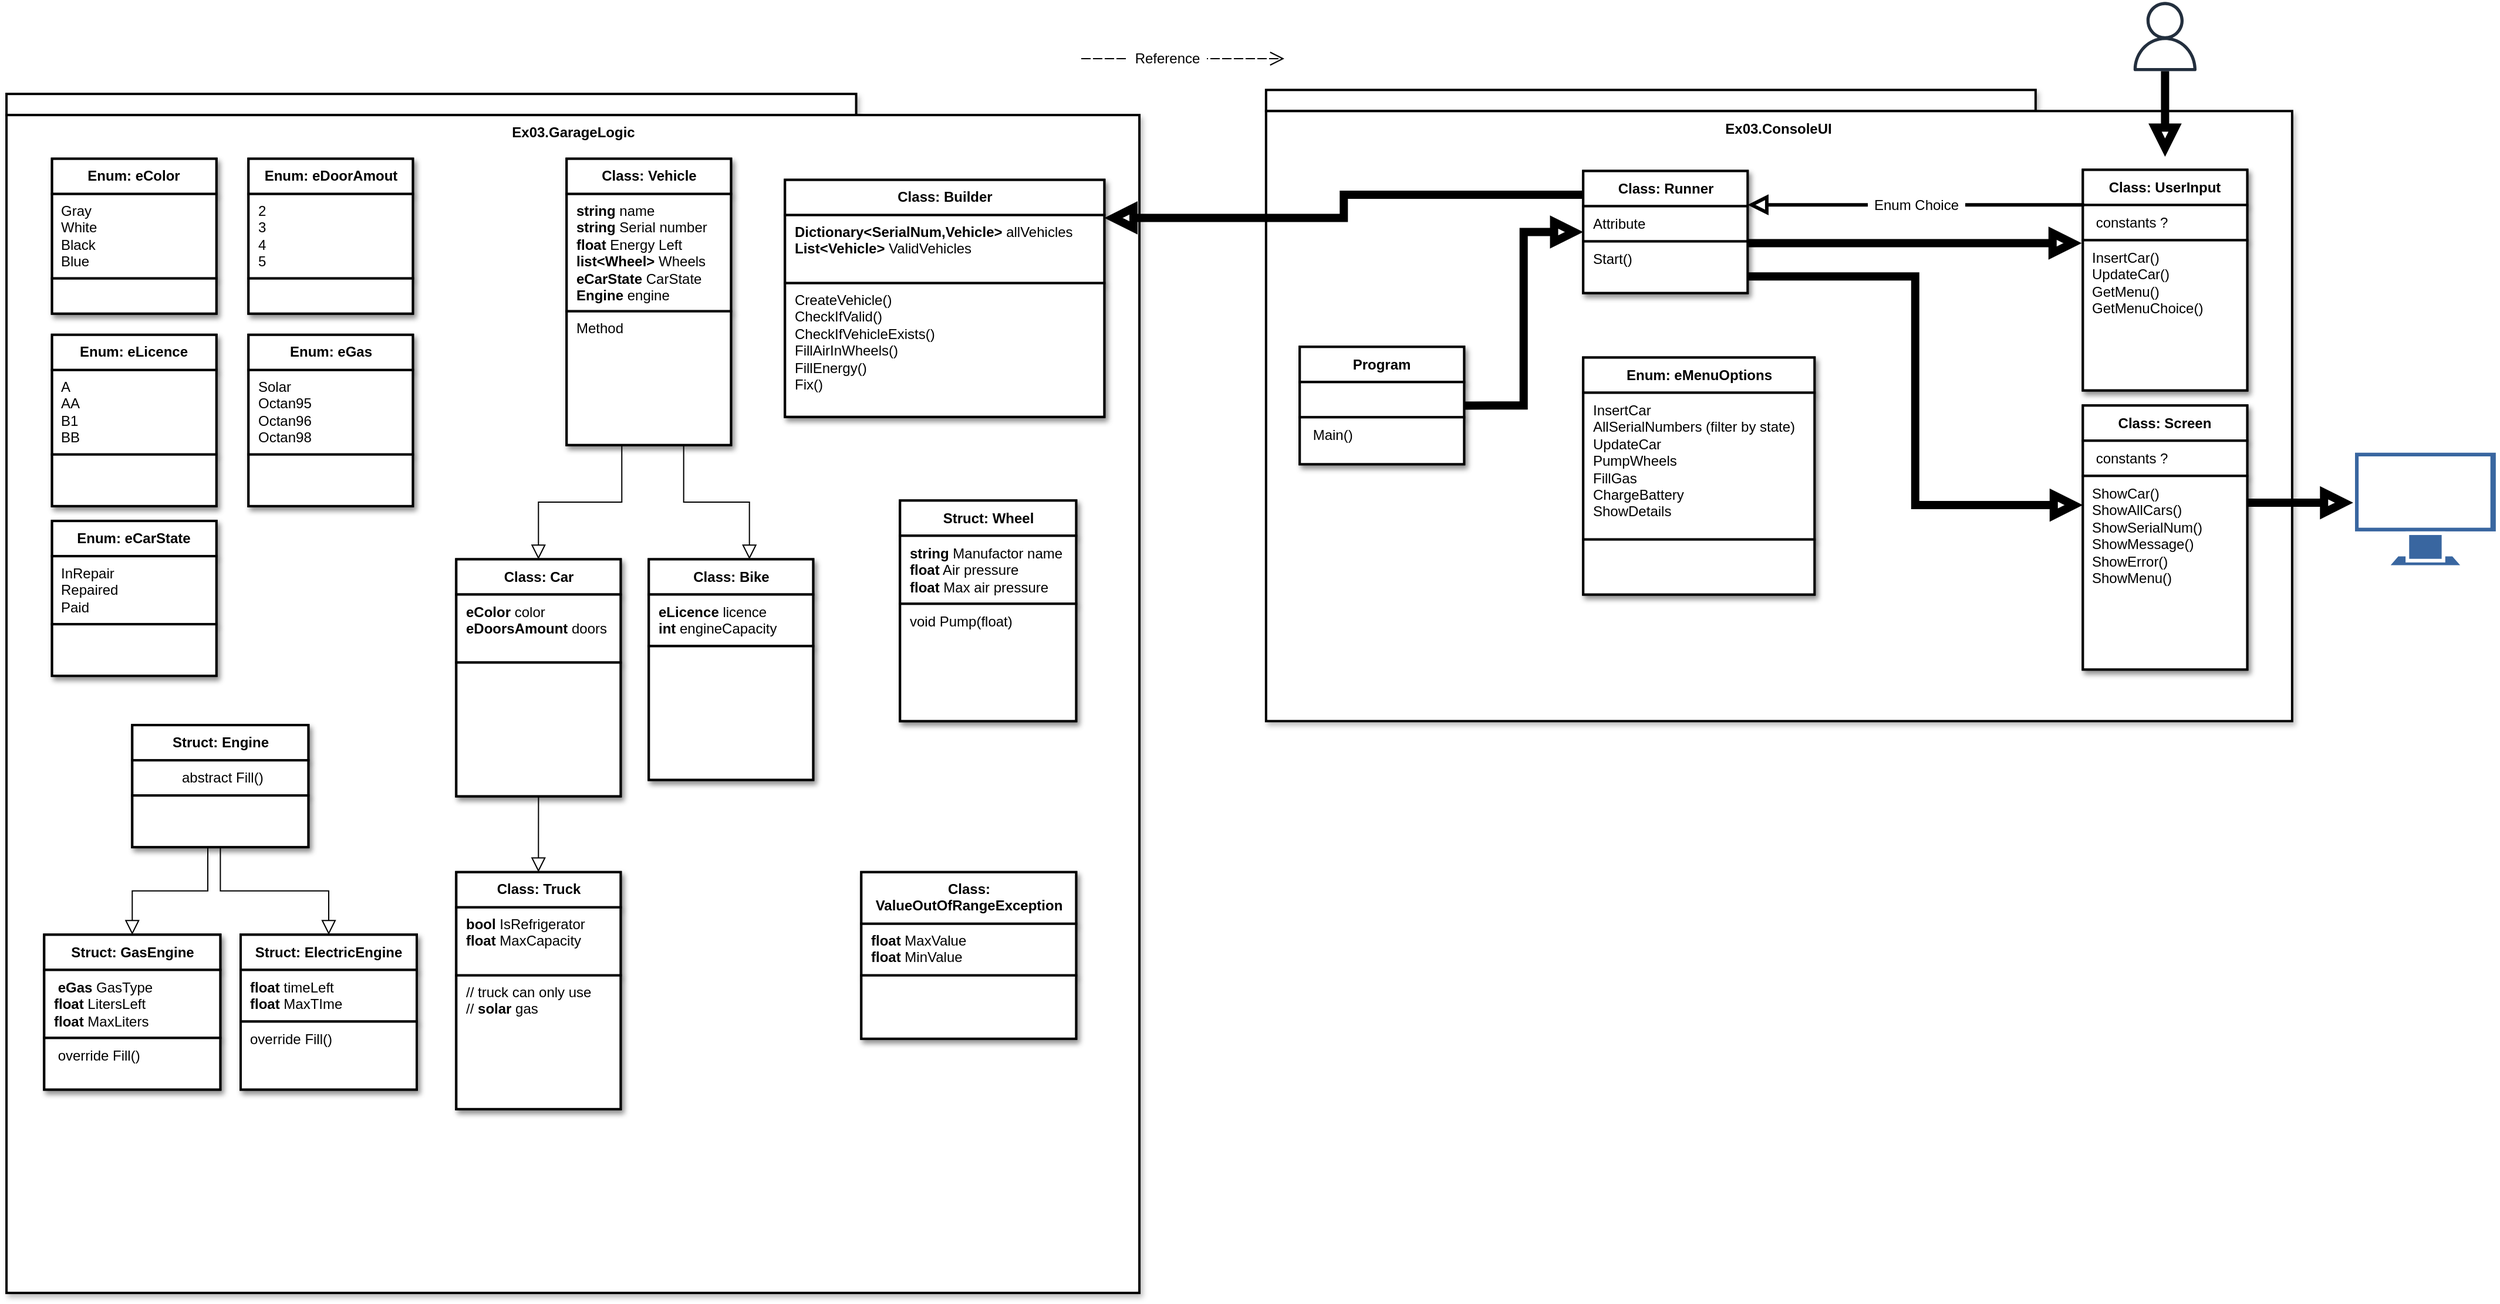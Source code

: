 <mxfile version="20.2.4" type="device"><diagram id="fxXzBv1A980ETHzFLBLQ" name="Page-1"><mxGraphModel dx="1673" dy="1075" grid="1" gridSize="10" guides="1" tooltips="1" connect="1" arrows="1" fold="1" page="1" pageScale="1" pageWidth="850" pageHeight="1100" background="#FFFFFF" math="0" shadow="0"><root><mxCell id="0"/><mxCell id="2" value="Layer 0" parent="0"/><mxCell id="3" style="shape=rect;strokeColor=none;shadow=0;fillColor=none;strokeWidth=2;opacity=100.0;gliffyId=35;" parent="2" vertex="1"><mxGeometry x="1139.438" y="154.667" width="874" height="538" as="geometry"/></mxCell><mxCell id="4" value="&lt;div style='width: 652.5px;height:auto;word-break: break-word;'&gt;&lt;div align=&quot;center&quot;&gt;&lt;span style=&quot;color:rgb(0, 0, 0);font-size:12px;text-decoration:none;font-weight:normal;font-family:Arial; line-height: normal;&quot;&gt;&amp;nbsp;&lt;/span&gt;&lt;/div&gt;&lt;/div&gt;" style="shape=rect;shadow=1;strokeWidth=2;fillColor=#FFFFFF;strokeColor=#000000;opacity=100.0;html=1;nl2Br=0;verticalAlign=top;align=center;spacingLeft=0.0;spacingRight=0;spacingTop=-5.0;spacingBottom=2;whiteSpace=wrap;gliffyId=36;" parent="3" vertex="1"><mxGeometry width="655.5" height="18" as="geometry"/></mxCell><mxCell id="5" value="&lt;div style='width: 871.0px;height:auto;word-break: break-word;'&gt;&lt;div align=&quot;center&quot;&gt;&lt;span style=&quot;font-size:12px;font-weight:bold;font-family:Arial; line-height: 0;&quot;&gt;&lt;span style=&quot; line-height: normal;&quot;&gt;Ex03.ConsoleUI&lt;/span&gt;&lt;/span&gt;&lt;/div&gt;&lt;/div&gt;" style="shape=rect;shadow=1;strokeWidth=2;fillColor=#FFFFFF;strokeColor=#000000;opacity=100.0;html=1;nl2Br=0;verticalAlign=top;align=center;spacingLeft=6.0;spacingRight=6;spacingTop=1.0;spacingBottom=8;whiteSpace=wrap;gliffyId=38;" parent="3" vertex="1"><mxGeometry y="18" width="874" height="520" as="geometry"/></mxCell><mxCell id="6" style="shape=rect;strokeColor=none;shadow=0;fillColor=none;strokeWidth=2;opacity=100.0;gliffyId=47;" parent="2" vertex="1"><mxGeometry x="66.533" y="158.067" width="965" height="1022" as="geometry"/></mxCell><mxCell id="7" value="&lt;div style='width: 720.75px;height:auto;word-break: break-word;'&gt;&lt;div align=&quot;center&quot;&gt;&lt;span style=&quot;color:rgb(0, 0, 0);font-size:12px;text-decoration:none;font-weight:normal;font-family:Arial; line-height: normal;&quot;&gt;&amp;nbsp;&lt;/span&gt;&lt;/div&gt;&lt;/div&gt;" style="shape=rect;shadow=1;strokeWidth=2;fillColor=#FFFFFF;strokeColor=#000000;opacity=100.0;html=1;nl2Br=0;verticalAlign=top;align=center;spacingLeft=0.0;spacingRight=0;spacingTop=-5.0;spacingBottom=2;whiteSpace=wrap;gliffyId=48;" parent="6" vertex="1"><mxGeometry width="723.75" height="18" as="geometry"/></mxCell><mxCell id="8" value="&lt;div style='width: 962.0px;height:auto;word-break: break-word;'&gt;&lt;div align=&quot;center&quot;&gt;&lt;span style=&quot;font-size:12px;font-family:Arial; line-height: 0;&quot;&gt;&lt;span style=&quot;font-weight:bold; line-height: normal;&quot;&gt;Ex03.GarageLogic&lt;/span&gt;&lt;span style=&quot;text-decoration:none; line-height: normal;&quot;&gt;&lt;br /&gt;&lt;/span&gt;&lt;/span&gt;&lt;/div&gt;&lt;/div&gt;" style="shape=rect;shadow=1;strokeWidth=2;fillColor=#FFFFFF;strokeColor=#000000;opacity=100.0;html=1;nl2Br=0;verticalAlign=top;align=center;spacingLeft=6.0;spacingRight=6;spacingTop=1.0;spacingBottom=8;whiteSpace=wrap;gliffyId=50;" parent="6" vertex="1"><mxGeometry y="18" width="965" height="1004" as="geometry"/></mxCell><mxCell id="9" style="shape=verticalAlign=top;fontSize=12;fontFamily=Helvetica;shadow=1;strokeWidth=2;fillColor=#FFFFFF;strokeColor=#000000;opacity=100.0;gliffyId=40;" parent="2" vertex="1"><mxGeometry x="1168.133" y="373.667" width="140" height="100" as="geometry"/></mxCell><mxCell id="10" value="&lt;div style='width: 137.0px;height:auto;word-break: break-word;'&gt;&lt;div align=&quot;center&quot;&gt;&lt;span style=&quot;font-size:12px;text-decoration:none;font-weight:bold;font-family:Arial; line-height: normal;&quot;&gt;Program&lt;/span&gt;&lt;/div&gt;&lt;/div&gt;" style="shape=rect;shadow=1;strokeWidth=2;fillColor=#FFFFFF;strokeColor=#000000;opacity=100.0;html=1;nl2Br=0;verticalAlign=top;align=center;spacingLeft=6.0;spacingRight=6;spacingTop=1.0;spacingBottom=8;whiteSpace=wrap;gliffyId=41;" parent="9" vertex="1"><mxGeometry width="140" height="30" as="geometry"/></mxCell><mxCell id="11" value="&lt;div style='width: 137.0px;height:auto;word-break: break-word;'&gt;&lt;div align=&quot;left&quot;&gt;&lt;span style=&quot;font-size:12px;text-decoration:none;font-weight:normal;font-family:Arial; line-height: normal;&quot;&gt;&amp;nbsp;&lt;/span&gt;&lt;/div&gt;&lt;/div&gt;" style="shape=rect;shadow=1;strokeWidth=2;fillColor=#FFFFFF;strokeColor=#000000;opacity=100.0;html=1;nl2Br=0;verticalAlign=top;align=left;spacingLeft=6.0;spacingRight=6;spacingTop=1.0;spacingBottom=8;whiteSpace=wrap;gliffyId=43;" parent="9" vertex="1"><mxGeometry y="30" width="140" height="30" as="geometry"/></mxCell><mxCell id="12" value="&lt;div style='width: 137.0px;height:auto;word-break: break-word;'&gt;&lt;div align=&quot;left&quot;&gt;&lt;span style=&quot;font-size:12px;text-decoration:none;font-weight:normal;font-family:Arial; line-height: normal;&quot;&gt;&amp;nbsp;Main()&lt;/span&gt;&lt;/div&gt;&lt;/div&gt;" style="shape=rect;shadow=1;strokeWidth=2;fillColor=#FFFFFF;strokeColor=#000000;opacity=100.0;html=1;nl2Br=0;verticalAlign=top;align=left;spacingLeft=6.0;spacingRight=6;spacingTop=1.0;spacingBottom=8;whiteSpace=wrap;gliffyId=45;" parent="9" vertex="1"><mxGeometry y="60" width="140" height="40" as="geometry"/></mxCell><mxCell id="13" value="&lt;div style='width: 147.0px;height:auto;word-break: break-word;'&gt;&lt;div align=&quot;center&quot;&gt;&lt;span style=&quot;font-size:12px;text-decoration:none;font-family:Arial; line-height: 0;&quot;&gt;&lt;span style=&quot;text-decoration:none; line-height: normal;&quot;&gt;&lt;br /&gt;&lt;/span&gt;&lt;/span&gt;&lt;/div&gt;&lt;/div&gt;" style="text;html=1;nl2Br=0;html=1;nl2Br=0;verticalAlign=middle;align=center;spacingLeft=0.0;spacingRight=0;whiteSpace=wrap;gliffyId=52;" parent="2" vertex="1"><mxGeometry x="837.667" y="244.167" width="150" height="14" as="geometry"/></mxCell><mxCell id="14" style="shape=verticalAlign=top;fontSize=12;fontFamily=Helvetica;shadow=1;strokeWidth=2;fillColor=#FFFFFF;strokeColor=#000000;opacity=100.0;gliffyId=53;" parent="2" vertex="1"><mxGeometry x="1835.2" y="423.667" width="140" height="225" as="geometry"/></mxCell><mxCell id="15" value="&lt;div style='width: 137.0px;height:auto;word-break: break-word;'&gt;&lt;div align=&quot;center&quot;&gt;&lt;span style=&quot;font-size:12px;text-decoration:none;font-weight:bold;font-family:Arial; line-height: normal;&quot;&gt;Class: Screen&lt;/span&gt;&lt;/div&gt;&lt;/div&gt;" style="shape=rect;shadow=1;strokeWidth=2;fillColor=#FFFFFF;strokeColor=#000000;opacity=100.0;html=1;nl2Br=0;verticalAlign=top;align=center;spacingLeft=6.0;spacingRight=6;spacingTop=1.0;spacingBottom=8;whiteSpace=wrap;gliffyId=54;" parent="14" vertex="1"><mxGeometry width="140" height="30" as="geometry"/></mxCell><mxCell id="16" value="&lt;div style='width: 137.0px;height:auto;word-break: break-word;'&gt;&lt;div align=&quot;left&quot;&gt;&lt;span style=&quot;font-size:12px;text-decoration:none;font-family:Arial; line-height: 0;&quot;&gt;&lt;span style=&quot;text-decoration:none; line-height: normal;&quot;&gt;&amp;nbsp;constants ?&lt;/span&gt;&lt;/span&gt;&lt;/div&gt;&lt;/div&gt;" style="shape=rect;shadow=1;strokeWidth=2;fillColor=#FFFFFF;strokeColor=#000000;opacity=100.0;html=1;nl2Br=0;verticalAlign=top;align=left;spacingLeft=6.0;spacingRight=6;spacingTop=1.0;spacingBottom=8;whiteSpace=wrap;gliffyId=56;" parent="14" vertex="1"><mxGeometry y="30" width="140" height="30" as="geometry"/></mxCell><mxCell id="17" value="&lt;div style='width: 137.0px;height:auto;word-break: break-word;'&gt;&lt;div align=&quot;left&quot;&gt;&lt;span style=&quot;font-size:12px;text-decoration:none;font-weight:normal;font-family:Arial; line-height: normal;&quot;&gt;ShowCar()&lt;/span&gt;&lt;/div&gt;&lt;div align=&quot;left&quot;&gt;&lt;span style=&quot;font-size:12px;text-decoration:none;font-weight:normal;font-family:Arial; line-height: normal;&quot;&gt;ShowAllCars()&lt;/span&gt;&lt;/div&gt;&lt;div align=&quot;left&quot;&gt;&lt;span style=&quot;font-size:12px;text-decoration:none;font-weight:normal;font-family:Arial; line-height: normal;&quot;&gt;ShowSerialNum()&lt;/span&gt;&lt;/div&gt;&lt;div align=&quot;left&quot;&gt;&lt;span style=&quot;font-size:12px;text-decoration:none;font-weight:normal;font-family:Arial; line-height: normal;&quot;&gt;ShowMessage()&lt;/span&gt;&lt;/div&gt;&lt;div align=&quot;left&quot;&gt;&lt;span style=&quot;font-size:12px;text-decoration:none;font-weight:normal;font-family:Arial; line-height: normal;&quot;&gt;ShowError()&lt;/span&gt;&lt;/div&gt;&lt;div align=&quot;left&quot;&gt;&lt;span style=&quot;font-size:12px;text-decoration:none;font-weight:normal;font-family:Arial; line-height: normal;&quot;&gt;ShowMenu()&lt;/span&gt;&lt;/div&gt;&lt;/div&gt;" style="shape=rect;shadow=1;strokeWidth=2;fillColor=#FFFFFF;strokeColor=#000000;opacity=100.0;html=1;nl2Br=0;verticalAlign=top;align=left;spacingLeft=6.0;spacingRight=6;spacingTop=1.0;spacingBottom=8;whiteSpace=wrap;gliffyId=58;" parent="14" vertex="1"><mxGeometry y="60" width="140" height="165" as="geometry"/></mxCell><mxCell id="18" style="shape=verticalAlign=top;fontSize=12;fontFamily=Helvetica;shadow=1;strokeWidth=2;fillColor=#FFFFFF;strokeColor=#000000;opacity=100.0;gliffyId=73;" parent="2" vertex="1"><mxGeometry x="1835.2" y="222.767" width="140" height="188" as="geometry"/></mxCell><mxCell id="19" value="&lt;div style='width: 137.0px;height:auto;word-break: break-word;'&gt;&lt;div align=&quot;center&quot;&gt;&lt;span style=&quot;font-size:12px;text-decoration:none;font-weight:bold;font-family:Arial; line-height: normal;&quot;&gt;Class: UserInput&lt;/span&gt;&lt;/div&gt;&lt;/div&gt;" style="shape=rect;shadow=1;strokeWidth=2;fillColor=#FFFFFF;strokeColor=#000000;opacity=100.0;html=1;nl2Br=0;verticalAlign=top;align=center;spacingLeft=6.0;spacingRight=6;spacingTop=1.0;spacingBottom=8;whiteSpace=wrap;gliffyId=74;" parent="18" vertex="1"><mxGeometry width="140" height="30" as="geometry"/></mxCell><mxCell id="20" value="&lt;div style='width: 137.0px;height:auto;word-break: break-word;'&gt;&lt;div align=&quot;left&quot;&gt;&lt;span style=&quot;font-size:12px;text-decoration:none;font-family:Arial; line-height: 0;&quot;&gt;&lt;span style=&quot;text-decoration:none; line-height: normal;&quot;&gt;&amp;nbsp;constants ?&lt;/span&gt;&lt;/span&gt;&lt;/div&gt;&lt;/div&gt;" style="shape=rect;shadow=1;strokeWidth=2;fillColor=#FFFFFF;strokeColor=#000000;opacity=100.0;html=1;nl2Br=0;verticalAlign=top;align=left;spacingLeft=6.0;spacingRight=6;spacingTop=1.0;spacingBottom=8;whiteSpace=wrap;gliffyId=76;" parent="18" vertex="1"><mxGeometry y="30" width="140" height="30" as="geometry"/></mxCell><mxCell id="21" value="&lt;div style='width: 137.0px;height:auto;word-break: break-word;'&gt;&lt;div align=&quot;left&quot;&gt;&lt;span style=&quot;font-size:12px;font-family:Arial; line-height: 0;&quot;&gt;&lt;span style=&quot; line-height: normal;&quot;&gt;InsertCar()&lt;/span&gt;&lt;/span&gt;&lt;/div&gt;&lt;div align=&quot;left&quot;&gt;&lt;span style=&quot;font-size:12px;font-family:Arial; line-height: 0;&quot;&gt;&lt;span style=&quot; line-height: normal;&quot;&gt;UpdateCar()&lt;/span&gt;&lt;/span&gt;&lt;/div&gt;&lt;div align=&quot;left&quot;&gt;&lt;span style=&quot;font-size:12px;font-family:Arial; line-height: 0;&quot;&gt;&lt;span style=&quot; line-height: normal;&quot;&gt;GetMenu()&lt;/span&gt;&lt;/span&gt;&lt;/div&gt;&lt;div align=&quot;left&quot;&gt;&lt;span style=&quot;font-size:12px;font-family:Arial; line-height: 0;&quot;&gt;&lt;span style=&quot; line-height: normal;&quot;&gt;GetMenuChoice()&lt;/span&gt;&lt;/span&gt;&lt;/div&gt;&lt;div align=&quot;left&quot;&gt;&lt;span style=&quot;font-size:12px;text-decoration:none;font-family:Arial; line-height: 0;&quot;&gt;&lt;span style=&quot;text-decoration:none; line-height: normal;&quot;&gt;&amp;nbsp;&lt;/span&gt;&lt;/span&gt;&lt;/div&gt;&lt;div align=&quot;left&quot;&gt;&lt;span style=&quot;font-size:12px;text-decoration:none;font-family:Arial; line-height: 0;&quot;&gt;&lt;span style=&quot;text-decoration:none; line-height: normal;&quot;&gt;&amp;nbsp;&lt;/span&gt;&lt;/span&gt;&lt;/div&gt;&lt;/div&gt;" style="shape=rect;shadow=1;strokeWidth=2;fillColor=#FFFFFF;strokeColor=#000000;opacity=100.0;html=1;nl2Br=0;verticalAlign=top;align=left;spacingLeft=6.0;spacingRight=6;spacingTop=1.0;spacingBottom=8;whiteSpace=wrap;gliffyId=78;" parent="18" vertex="1"><mxGeometry y="60" width="140" height="128" as="geometry"/></mxCell><mxCell id="22" style="shape=filledEdge;strokeWidth=7;strokeColor=#000000;fillColor=none;startArrow=none;startFill=0;startSize=6;endArrow=block;endFill=0;endSize=10;rounded=0;gliffyId=61;edgeStyle=orthogonalEdgeStyle;" parent="2" source="25" edge="1"><mxGeometry width="100" height="100" relative="1" as="geometry"><mxPoint x="1905.2" y="211.6" as="targetPoint"/><Array as="points"><mxPoint x="1905.2" y="138.667"/><mxPoint x="1905.2" y="175.133"/></Array></mxGeometry></mxCell><mxCell id="23" style="shape=mxgraph.networks.monitor;strokeColor=#ffffff;shadow=0;strokeWidth=1;fillColor=#3966A0;opacity=100.0;gliffyId=67;" parent="2" vertex="1"><mxGeometry x="2065.467" y="462.333" width="123" height="99" as="geometry"/></mxCell><mxCell id="24" style="shape=filledEdge;strokeWidth=7;strokeColor=#000000;fillColor=none;startArrow=none;startFill=0;startSize=6;endArrow=block;endFill=0;endSize=10;rounded=0;gliffyId=68;edgeStyle=orthogonalEdgeStyle;" parent="2" source="14" target="23" edge="1"><mxGeometry width="100" height="100" relative="1" as="geometry"><Array as="points"><mxPoint x="1975.2" y="506.542"/><mxPoint x="2005.34" y="506.542"/><mxPoint x="2035.481" y="506.542"/><mxPoint x="2065.622" y="506.542"/></Array></mxGeometry></mxCell><mxCell id="25" style="shape=mxgraph.aws4.user;fillColor=#232F3E;;shadow=0;strokeWidth=2;strokeColor=#333333;opacity=100.0;gliffyId=69;" parent="2" vertex="1"><mxGeometry x="1875.7" y="79.667" width="59" height="59" as="geometry"/></mxCell><mxCell id="26" style="shape=rect;verticalAlign=top;align=left;fontSize=12;fontFamily=Helvetica;shadow=1;strokeWidth=2;fillColor=#FFFFFF;strokeColor=#000000;opacity=100.0;gliffyId=103;" parent="2" vertex="1"><mxGeometry x="1409.6" y="382.767" width="197" height="202" as="geometry"/></mxCell><mxCell id="27" value="&lt;div style='width: 194.0px;height:auto;word-break: break-word;'&gt;&lt;div align=&quot;center&quot;&gt;&lt;span style=&quot;font-size:12px;font-weight:bold;font-family:Arial; line-height: normal;&quot;&gt;Enum: eMenuOptions&lt;span style=&quot;text-decoration:none; line-height: normal;&quot;&gt;&lt;br /&gt;&lt;/span&gt;&lt;/span&gt;&lt;/div&gt;&lt;/div&gt;" style="shape=rect;shadow=1;strokeWidth=2;fillColor=#FFFFFF;strokeColor=#000000;opacity=100.0;html=1;nl2Br=0;verticalAlign=top;align=center;spacingLeft=6.0;spacingRight=6;spacingTop=1.0;spacingBottom=8;whiteSpace=wrap;gliffyId=104;" parent="26" vertex="1"><mxGeometry width="197" height="29.992" as="geometry"/></mxCell><mxCell id="28" value="&lt;div style='width: 194.0px;height:auto;word-break: break-word;'&gt;&lt;div align=&quot;left&quot;&gt;&lt;span style=&quot; line-height: normal;&quot;&gt;InsertCar&lt;/span&gt;&lt;/div&gt;&lt;div align=&quot;left&quot;&gt;&lt;/div&gt;&lt;div align=&quot;left&quot;&gt;&lt;span style=&quot; line-height: normal;&quot;&gt;AllSerialNumbers (filter by state)&lt;/span&gt;&lt;/div&gt;&lt;div align=&quot;left&quot;&gt;&lt;span style=&quot; line-height: normal;&quot;&gt;UpdateCar&lt;/span&gt;&lt;/div&gt;&lt;div align=&quot;left&quot;&gt;&lt;span style=&quot; line-height: normal;&quot;&gt;PumpWheels&lt;/span&gt;&lt;/div&gt;&lt;div align=&quot;left&quot;&gt;&lt;span style=&quot; line-height: normal;&quot;&gt;FillGas&lt;/span&gt;&lt;/div&gt;&lt;div align=&quot;left&quot;&gt;&lt;span style=&quot; line-height: normal;&quot;&gt;ChargeBattery&lt;/span&gt;&lt;/div&gt;&lt;div align=&quot;left&quot;&gt;&lt;span style=&quot; line-height: normal;&quot;&gt;ShowDetails&lt;/span&gt;&lt;/div&gt;&lt;div align=&quot;left&quot;&gt;&lt;span style=&quot;text-decoration:none; line-height: normal;&quot;&gt;&amp;nbsp;&lt;/span&gt;&lt;/div&gt;&lt;/div&gt;" style="shape=rect;shadow=1;strokeWidth=2;fillColor=#FFFFFF;strokeColor=#000000;opacity=100.0;html=1;nl2Br=0;verticalAlign=top;align=left;spacingLeft=6.0;spacingRight=6;spacingTop=1.0;spacingBottom=8;whiteSpace=wrap;gliffyId=106;" parent="26" vertex="1"><mxGeometry y="29.992" width="197" height="125.091" as="geometry"/></mxCell><mxCell id="29" value="&lt;div style='width: 194.0px;height:auto;word-break: break-word;'&gt;&lt;div align=&quot;center&quot;&gt;&lt;span style=&quot;font-size:12px;text-decoration:none;font-family:Arial; line-height: 0;&quot;&gt;&lt;span style=&quot;text-decoration:none; line-height: normal;&quot;&gt;&amp;nbsp;&lt;/span&gt;&lt;/span&gt;&lt;/div&gt;&lt;/div&gt;" style="shape=rect;shadow=1;strokeWidth=2;fillColor=#FFFFFF;strokeColor=#000000;opacity=100.0;html=1;nl2Br=0;verticalAlign=top;align=center;spacingLeft=6.0;spacingRight=6;spacingTop=1.0;spacingBottom=8;whiteSpace=wrap;gliffyId=108;" parent="26" vertex="1"><mxGeometry y="155.083" width="197" height="46.917" as="geometry"/></mxCell><mxCell id="30" style="shape=verticalAlign=top;fontSize=12;fontFamily=Helvetica;shadow=1;strokeWidth=2;fillColor=#FFFFFF;strokeColor=#000000;opacity=100.0;gliffyId=110;" parent="2" vertex="1"><mxGeometry x="1409.6" y="223.767" width="140" height="104" as="geometry"/></mxCell><mxCell id="31" value="&lt;div style='width: 137.0px;height:auto;word-break: break-word;'&gt;&lt;div align=&quot;center&quot;&gt;&lt;span style=&quot;font-size:12px;text-decoration:none;font-weight:bold;font-family:Arial; line-height: normal;&quot;&gt;Class: Runner&lt;/span&gt;&lt;/div&gt;&lt;/div&gt;" style="shape=rect;shadow=1;strokeWidth=2;fillColor=#FFFFFF;strokeColor=#000000;opacity=100.0;html=1;nl2Br=0;verticalAlign=top;align=center;spacingLeft=6.0;spacingRight=6;spacingTop=1.0;spacingBottom=8;whiteSpace=wrap;gliffyId=111;" parent="30" vertex="1"><mxGeometry width="140" height="30" as="geometry"/></mxCell><mxCell id="32" value="&lt;div style='width: 137.0px;height:auto;word-break: break-word;'&gt;&lt;div align=&quot;left&quot;&gt;&lt;span style=&quot;font-size:12px;text-decoration:none;font-weight:normal;font-family:Arial; line-height: normal;&quot;&gt;Attribute&lt;/span&gt;&lt;/div&gt;&lt;/div&gt;" style="shape=rect;shadow=1;strokeWidth=2;fillColor=#FFFFFF;strokeColor=#000000;opacity=100.0;html=1;nl2Br=0;verticalAlign=top;align=left;spacingLeft=6.0;spacingRight=6;spacingTop=1.0;spacingBottom=8;whiteSpace=wrap;gliffyId=113;" parent="30" vertex="1"><mxGeometry y="30" width="140" height="30" as="geometry"/></mxCell><mxCell id="33" value="&lt;div style='width: 137.0px;height:auto;word-break: break-word;'&gt;&lt;div align=&quot;left&quot;&gt;&lt;span style=&quot;font-size:12px;text-decoration:none;font-weight:normal;font-family:Arial; line-height: normal;&quot;&gt;Start()&lt;/span&gt;&lt;/div&gt;&lt;/div&gt;" style="shape=rect;shadow=1;strokeWidth=2;fillColor=#FFFFFF;strokeColor=#000000;opacity=100.0;html=1;nl2Br=0;verticalAlign=top;align=left;spacingLeft=6.0;spacingRight=6;spacingTop=1.0;spacingBottom=8;whiteSpace=wrap;gliffyId=115;" parent="30" vertex="1"><mxGeometry y="60" width="140" height="44" as="geometry"/></mxCell><mxCell id="34" style="shape=filledEdge;strokeWidth=7;strokeColor=#000000;fillColor=none;startArrow=none;startFill=0;startSize=6;endArrow=block;endFill=0;endSize=10;rounded=0;gliffyId=117;edgeStyle=orthogonalEdgeStyle;" parent="2" source="9" target="30" edge="1"><mxGeometry width="100" height="100" relative="1" as="geometry"><Array as="points"><mxPoint x="1308.133" y="423.667"/><mxPoint x="1358.867" y="423.667"/><mxPoint x="1358.867" y="275.767"/><mxPoint x="1409.6" y="275.767"/></Array></mxGeometry></mxCell><mxCell id="35" style="shape=filledEdge;strokeWidth=7;strokeColor=#000000;fillColor=none;startArrow=none;startFill=0;startSize=6;endArrow=block;endFill=0;endSize=10;rounded=0;gliffyId=118;edgeStyle=orthogonalEdgeStyle;" parent="2" source="30" target="14" edge="1"><mxGeometry width="100" height="100" relative="1" as="geometry"><Array as="points"><mxPoint x="1549.6" y="313.6"/><mxPoint x="1692.4" y="313.6"/><mxPoint x="1692.4" y="508.551"/><mxPoint x="1835.2" y="508.551"/></Array></mxGeometry></mxCell><mxCell id="36" style="shape=filledEdge;strokeWidth=7;strokeColor=#000000;fillColor=none;startArrow=none;startFill=0;startSize=6;endArrow=block;endFill=0;endSize=10;rounded=0;gliffyId=120;edgeStyle=orthogonalEdgeStyle;" parent="2" source="30" edge="1"><mxGeometry width="100" height="100" relative="1" as="geometry"><mxPoint x="1834.2" y="285.267" as="targetPoint"/><Array as="points"><mxPoint x="1549.599" y="285.267"/><mxPoint x="1644.466" y="285.267"/><mxPoint x="1739.333" y="285.267"/></Array></mxGeometry></mxCell><mxCell id="37" style="shape=filledEdge;strokeWidth=3;strokeColor=#000000;fillColor=none;startArrow=none;startFill=0;startSize=6;endArrow=block;endFill=0;endSize=10;rounded=0;html=1;nl2Br=0;gliffyId=124;edgeStyle=orthogonalEdgeStyle;" parent="2" target="30" edge="1"><mxGeometry width="100" height="100" relative="1" as="geometry"><mxPoint x="1836.2" y="252.6" as="sourcePoint"/><Array as="points"><mxPoint x="1740.646" y="252.6"/><mxPoint x="1645.091" y="252.6"/><mxPoint x="1549.537" y="252.6"/></Array></mxGeometry></mxCell><mxCell id="38" value="&lt;div style='width: 83.047px;height:auto;word-break: break-word;'&gt;&lt;div align=&quot;center&quot;&gt;&lt;span style=&quot;font-size:12px;text-decoration:none;font-family:Arial; line-height: normal;&quot;&gt;Enum Choice&lt;/span&gt;&lt;/div&gt;&lt;/div&gt;" style="text;html=1;nl2Br=0;labelBackgroundColor=#FFFFFF;html=1;nl2Br=0;verticalAlign=middle;align=center;spacingLeft=0.0;spacingRight=0;gliffyId=125;" parent="37" vertex="1"><mxGeometry relative="1" as="geometry"><mxPoint as="offset"/></mxGeometry></mxCell><mxCell id="39" style="shape=filledEdge;strokeWidth=1;strokeColor=#000000;fillColor=none;startArrow=none;startFill=0;startSize=6;endArrow=open;endFill=0;endSize=10;rounded=0;dashed=1;fixDash=1;dashPattern=8.0 2.0;html=1;nl2Br=0;gliffyId=130;edgeStyle=orthogonalEdgeStyle;" parent="2" edge="1"><mxGeometry width="100" height="100" relative="1" as="geometry"><mxPoint x="982" y="128" as="sourcePoint"/><mxPoint x="1155" y="128" as="targetPoint"/><Array as="points"><mxPoint x="1068.5" y="128"/></Array></mxGeometry></mxCell><mxCell id="40" value="&lt;div style='width: 66.375px;height:auto;word-break: break-word;'&gt;&lt;div align=&quot;center&quot;&gt;&lt;span style=&quot;font-size:12px;text-decoration:none;font-family:Arial; line-height: normal;&quot;&gt;Reference&lt;/span&gt;&lt;/div&gt;&lt;/div&gt;" style="text;html=1;nl2Br=0;labelBackgroundColor=#FFFFFF;html=1;nl2Br=0;verticalAlign=middle;align=center;spacingLeft=0.0;spacingRight=0;gliffyId=131;" parent="39" vertex="1"><mxGeometry x="-0.16" relative="1" as="geometry"><mxPoint as="offset"/></mxGeometry></mxCell><mxCell id="41" style="shape=rect;verticalAlign=top;align=left;fontSize=12;fontFamily=Helvetica;shadow=1;strokeWidth=2;fillColor=#FFFFFF;strokeColor=#000000;opacity=100.0;gliffyId=146;" parent="2" vertex="1"><mxGeometry x="105.333" y="213.333" width="140" height="132" as="geometry"/></mxCell><mxCell id="42" value="&lt;div style='width: 137.0px;height:auto;word-break: break-word;'&gt;&lt;div align=&quot;center&quot;&gt;&lt;span style=&quot;font-size:12px;font-family:Arial; line-height: 0;&quot;&gt;&lt;span style=&quot;font-weight:bold; line-height: normal;&quot;&gt;Enum: eColor&lt;/span&gt;&lt;span style=&quot;text-decoration:none; line-height: normal;&quot;&gt;&lt;br /&gt;&lt;/span&gt;&lt;/span&gt;&lt;/div&gt;&lt;/div&gt;" style="shape=rect;shadow=1;strokeWidth=2;fillColor=#FFFFFF;strokeColor=#000000;opacity=100.0;html=1;nl2Br=0;verticalAlign=top;align=center;spacingLeft=6.0;spacingRight=6;spacingTop=1.0;spacingBottom=8;whiteSpace=wrap;gliffyId=147;" parent="41" vertex="1"><mxGeometry width="140" height="30" as="geometry"/></mxCell><mxCell id="43" value="&lt;div style='width: 137.0px;height:auto;word-break: break-word;'&gt;&lt;div align=&quot;left&quot;&gt;&lt;span style=&quot;font-size:12px;font-family:Arial; line-height: normal;&quot;&gt;Gray&lt;span style=&quot;text-decoration:none; line-height: normal;&quot;&gt;&lt;br /&gt;&lt;/span&gt;&lt;/span&gt;&lt;/div&gt;&lt;div align=&quot;left&quot;&gt;&lt;span style=&quot;font-size:12px;font-family:Arial; line-height: normal;&quot;&gt;White&lt;/span&gt;&lt;/div&gt;&lt;div align=&quot;left&quot;&gt;&lt;span style=&quot;font-size:12px;font-family:Arial; line-height: normal;&quot;&gt;Black&lt;/span&gt;&lt;/div&gt;&lt;div align=&quot;left&quot;&gt;&lt;span style=&quot;font-size:12px;font-family:Arial; line-height: normal;&quot;&gt;Blue&lt;/span&gt;&lt;/div&gt;&lt;/div&gt;" style="shape=rect;shadow=1;strokeWidth=2;fillColor=#FFFFFF;strokeColor=#000000;opacity=100.0;html=1;nl2Br=0;verticalAlign=top;align=left;spacingLeft=6.0;spacingRight=6;spacingTop=1.0;spacingBottom=8;whiteSpace=wrap;gliffyId=149;" parent="41" vertex="1"><mxGeometry y="30" width="140" height="72" as="geometry"/></mxCell><mxCell id="44" value="&lt;div style='width: 137.0px;height:auto;word-break: break-word;'&gt;&lt;div align=&quot;left&quot;&gt;&lt;span style=&quot;font-size:12px;text-decoration:none;font-weight:normal;font-family:Arial; line-height: normal;&quot;&gt;&amp;nbsp;&lt;/span&gt;&lt;/div&gt;&lt;/div&gt;" style="shape=rect;shadow=1;strokeWidth=2;fillColor=#FFFFFF;strokeColor=#000000;opacity=100.0;html=1;nl2Br=0;verticalAlign=top;align=left;spacingLeft=6.0;spacingRight=6;spacingTop=1.0;spacingBottom=8;whiteSpace=wrap;gliffyId=151;" parent="41" vertex="1"><mxGeometry y="102" width="140" height="30" as="geometry"/></mxCell><mxCell id="45" style="shape=rect;verticalAlign=top;align=left;fontSize=12;fontFamily=Helvetica;shadow=1;strokeWidth=2;fillColor=#FFFFFF;strokeColor=#000000;opacity=100.0;gliffyId=153;" parent="2" vertex="1"><mxGeometry x="272.667" y="213.333" width="140" height="132" as="geometry"/></mxCell><mxCell id="46" value="&lt;div style='width: 137.0px;height:auto;word-break: break-word;'&gt;&lt;div align=&quot;center&quot;&gt;&lt;span style=&quot;font-size:12px;font-family:Arial; line-height: 0;&quot;&gt;&lt;span style=&quot;font-weight:bold; line-height: normal;&quot;&gt;Enum: eDoorAmout&lt;/span&gt;&lt;span style=&quot;text-decoration:none; line-height: normal;&quot;&gt;&lt;br /&gt;&lt;/span&gt;&lt;/span&gt;&lt;/div&gt;&lt;/div&gt;" style="shape=rect;shadow=1;strokeWidth=2;fillColor=#FFFFFF;strokeColor=#000000;opacity=100.0;html=1;nl2Br=0;verticalAlign=top;align=center;spacingLeft=6.0;spacingRight=6;spacingTop=1.0;spacingBottom=8;whiteSpace=wrap;gliffyId=154;" parent="45" vertex="1"><mxGeometry width="140" height="30" as="geometry"/></mxCell><mxCell id="47" value="&lt;div style='width: 137.0px;height:auto;word-break: break-word;'&gt;&lt;div align=&quot;left&quot;&gt;&lt;span style=&quot;font-size:12px;font-family:Arial; line-height: normal;&quot;&gt;2&lt;span style=&quot;text-decoration:none; line-height: normal;&quot;&gt;&lt;br /&gt;&lt;/span&gt;&lt;/span&gt;&lt;/div&gt;&lt;div align=&quot;left&quot;&gt;&lt;span style=&quot;font-size:12px;font-family:Arial; line-height: 0;&quot;&gt;&lt;span style=&quot; line-height: normal;&quot;&gt;3&lt;/span&gt;&lt;/span&gt;&lt;/div&gt;&lt;div align=&quot;left&quot;&gt;&lt;span style=&quot;font-size:12px;font-family:Arial; line-height: 0;&quot;&gt;&lt;span style=&quot; line-height: normal;&quot;&gt;4&lt;/span&gt;&lt;/span&gt;&lt;/div&gt;&lt;div align=&quot;left&quot;&gt;&lt;span style=&quot;font-size:12px;font-family:Arial; line-height: 0;&quot;&gt;&lt;span style=&quot; line-height: normal;&quot;&gt;5&lt;/span&gt;&lt;/span&gt;&lt;/div&gt;&lt;/div&gt;" style="shape=rect;shadow=1;strokeWidth=2;fillColor=#FFFFFF;strokeColor=#000000;opacity=100.0;html=1;nl2Br=0;verticalAlign=top;align=left;spacingLeft=6.0;spacingRight=6;spacingTop=1.0;spacingBottom=8;whiteSpace=wrap;gliffyId=156;" parent="45" vertex="1"><mxGeometry y="30" width="140" height="72" as="geometry"/></mxCell><mxCell id="48" value="&lt;div style='width: 137.0px;height:auto;word-break: break-word;'&gt;&lt;div align=&quot;left&quot;&gt;&lt;span style=&quot;font-size:12px;text-decoration:none;font-weight:normal;font-family:Arial; line-height: normal;&quot;&gt;&amp;nbsp;&lt;/span&gt;&lt;/div&gt;&lt;/div&gt;" style="shape=rect;shadow=1;strokeWidth=2;fillColor=#FFFFFF;strokeColor=#000000;opacity=100.0;html=1;nl2Br=0;verticalAlign=top;align=left;spacingLeft=6.0;spacingRight=6;spacingTop=1.0;spacingBottom=8;whiteSpace=wrap;gliffyId=158;" parent="45" vertex="1"><mxGeometry y="102" width="140" height="30" as="geometry"/></mxCell><mxCell id="49" style="shape=rect;verticalAlign=top;align=left;fontSize=12;fontFamily=Helvetica;shadow=1;strokeWidth=2;fillColor=#FFFFFF;strokeColor=#000000;opacity=100.0;gliffyId=139;" parent="2" vertex="1"><mxGeometry x="105.333" y="363.4" width="140" height="146" as="geometry"/></mxCell><mxCell id="50" value="&lt;div style='width: 137.0px;height:auto;word-break: break-word;'&gt;&lt;div align=&quot;center&quot;&gt;&lt;span style=&quot;font-size:12px;font-family:Arial; line-height: 0;&quot;&gt;&lt;span style=&quot;font-weight:bold; line-height: normal;&quot;&gt;Enum: eLicence&lt;/span&gt;&lt;span style=&quot;text-decoration:none; line-height: normal;&quot;&gt;&lt;br /&gt;&lt;/span&gt;&lt;/span&gt;&lt;/div&gt;&lt;/div&gt;" style="shape=rect;shadow=1;strokeWidth=2;fillColor=#FFFFFF;strokeColor=#000000;opacity=100.0;html=1;nl2Br=0;verticalAlign=top;align=center;spacingLeft=6.0;spacingRight=6;spacingTop=1.0;spacingBottom=8;whiteSpace=wrap;gliffyId=140;" parent="49" vertex="1"><mxGeometry width="140" height="30" as="geometry"/></mxCell><mxCell id="51" value="&lt;div style='width: 137.0px;height:auto;word-break: break-word;'&gt;&lt;div align=&quot;left&quot;&gt;&lt;span style=&quot;font-size:12px;font-family:Arial; line-height: normal;&quot;&gt;A&lt;/span&gt;&lt;/div&gt;&lt;div align=&quot;left&quot;&gt;&lt;span style=&quot;font-size:12px;font-family:Arial; line-height: normal;&quot;&gt;AA&lt;/span&gt;&lt;/div&gt;&lt;div align=&quot;left&quot;&gt;&lt;span style=&quot;font-size:12px;font-family:Arial; line-height: normal;&quot;&gt;B1&lt;/span&gt;&lt;/div&gt;&lt;div align=&quot;left&quot;&gt;&lt;span style=&quot;font-size:12px;font-family:Arial; line-height: normal;&quot;&gt;BB&lt;/span&gt;&lt;/div&gt;&lt;/div&gt;" style="shape=rect;shadow=1;strokeWidth=2;fillColor=#FFFFFF;strokeColor=#000000;opacity=100.0;html=1;nl2Br=0;verticalAlign=top;align=left;spacingLeft=6.0;spacingRight=6;spacingTop=1.0;spacingBottom=8;whiteSpace=wrap;gliffyId=142;" parent="49" vertex="1"><mxGeometry y="30" width="140" height="72" as="geometry"/></mxCell><mxCell id="52" value="&lt;div style='width: 137.0px;height:auto;word-break: break-word;'&gt;&lt;div align=&quot;left&quot;&gt;&lt;span style=&quot;font-size:12px;text-decoration:none;font-weight:normal;font-family:Arial; line-height: normal;&quot;&gt;&amp;nbsp;&lt;/span&gt;&lt;/div&gt;&lt;/div&gt;" style="shape=rect;shadow=1;strokeWidth=2;fillColor=#FFFFFF;strokeColor=#000000;opacity=100.0;html=1;nl2Br=0;verticalAlign=top;align=left;spacingLeft=6.0;spacingRight=6;spacingTop=1.0;spacingBottom=8;whiteSpace=wrap;gliffyId=144;" parent="49" vertex="1"><mxGeometry y="102" width="140" height="44" as="geometry"/></mxCell><mxCell id="53" style="shape=rect;verticalAlign=top;align=left;fontSize=12;fontFamily=Helvetica;shadow=1;strokeWidth=2;fillColor=#FFFFFF;strokeColor=#000000;opacity=100.0;gliffyId=132;" parent="2" vertex="1"><mxGeometry x="272.667" y="363.4" width="140" height="146" as="geometry"/></mxCell><mxCell id="54" value="&lt;div style='width: 137.0px;height:auto;word-break: break-word;'&gt;&lt;div align=&quot;center&quot;&gt;&lt;span style=&quot;font-size:12px;font-family:Arial; line-height: 0;&quot;&gt;&lt;span style=&quot;font-weight:bold; line-height: normal;&quot;&gt;Enum: eGas&lt;/span&gt;&lt;span style=&quot;text-decoration:none; line-height: normal;&quot;&gt;&lt;br /&gt;&lt;/span&gt;&lt;/span&gt;&lt;/div&gt;&lt;/div&gt;" style="shape=rect;shadow=1;strokeWidth=2;fillColor=#FFFFFF;strokeColor=#000000;opacity=100.0;html=1;nl2Br=0;verticalAlign=top;align=center;spacingLeft=6.0;spacingRight=6;spacingTop=1.0;spacingBottom=8;whiteSpace=wrap;gliffyId=133;" parent="53" vertex="1"><mxGeometry width="140" height="30" as="geometry"/></mxCell><mxCell id="55" value="&lt;div style='width: 137.0px;height:auto;word-break: break-word;'&gt;&lt;div align=&quot;left&quot;&gt;&lt;span style=&quot;font-size:12px;text-decoration:none;font-weight:normal;font-family:Arial; line-height: normal;&quot;&gt;Solar&lt;/span&gt;&lt;/div&gt;&lt;div align=&quot;left&quot;&gt;&lt;span style=&quot;font-size:12px;text-decoration:none;font-weight:normal;font-family:Arial; line-height: normal;&quot;&gt;Octan95&lt;/span&gt;&lt;/div&gt;&lt;div align=&quot;left&quot;&gt;&lt;span style=&quot;font-size:12px;text-decoration:none;font-weight:normal;font-family:Arial; line-height: normal;&quot;&gt;Octan96&lt;/span&gt;&lt;/div&gt;&lt;div align=&quot;left&quot;&gt;&lt;span style=&quot;font-size:12px;text-decoration:none;font-weight:normal;font-family:Arial; line-height: normal;&quot;&gt;Octan98&lt;/span&gt;&lt;/div&gt;&lt;/div&gt;" style="shape=rect;shadow=1;strokeWidth=2;fillColor=#FFFFFF;strokeColor=#000000;opacity=100.0;html=1;nl2Br=0;verticalAlign=top;align=left;spacingLeft=6.0;spacingRight=6;spacingTop=1.0;spacingBottom=8;whiteSpace=wrap;gliffyId=135;" parent="53" vertex="1"><mxGeometry y="30" width="140" height="72" as="geometry"/></mxCell><mxCell id="56" value="&lt;div style='width: 137.0px;height:auto;word-break: break-word;'&gt;&lt;div align=&quot;left&quot;&gt;&lt;span style=&quot;font-size:12px;text-decoration:none;font-weight:normal;font-family:Arial; line-height: normal;&quot;&gt;&amp;nbsp;&lt;/span&gt;&lt;/div&gt;&lt;/div&gt;" style="shape=rect;shadow=1;strokeWidth=2;fillColor=#FFFFFF;strokeColor=#000000;opacity=100.0;html=1;nl2Br=0;verticalAlign=top;align=left;spacingLeft=6.0;spacingRight=6;spacingTop=1.0;spacingBottom=8;whiteSpace=wrap;gliffyId=137;" parent="53" vertex="1"><mxGeometry y="102" width="140" height="44" as="geometry"/></mxCell><mxCell id="57" style="shape=rect;verticalAlign=top;align=left;fontSize=12;fontFamily=Helvetica;shadow=1;strokeWidth=2;fillColor=#FFFFFF;strokeColor=#000000;opacity=100.0;gliffyId=174;" parent="2" vertex="1"><mxGeometry x="105.333" y="522.067" width="140" height="132" as="geometry"/></mxCell><mxCell id="58" value="&lt;div style='width: 137.0px;height:auto;word-break: break-word;'&gt;&lt;div align=&quot;center&quot;&gt;&lt;span style=&quot;font-size:12px;font-family:Arial; line-height: 0;&quot;&gt;&lt;span style=&quot;font-weight:bold; line-height: normal;&quot;&gt;Enum: eCarState&lt;/span&gt;&lt;span style=&quot;text-decoration:none; line-height: normal;&quot;&gt;&lt;br /&gt;&lt;/span&gt;&lt;/span&gt;&lt;/div&gt;&lt;/div&gt;" style="shape=rect;shadow=1;strokeWidth=2;fillColor=#FFFFFF;strokeColor=#000000;opacity=100.0;html=1;nl2Br=0;verticalAlign=top;align=center;spacingLeft=6.0;spacingRight=6;spacingTop=1.0;spacingBottom=8;whiteSpace=wrap;gliffyId=175;" parent="57" vertex="1"><mxGeometry width="140" height="30" as="geometry"/></mxCell><mxCell id="59" value="&lt;div style='width: 137.0px;height:auto;word-break: break-word;'&gt;&lt;div align=&quot;left&quot;&gt;&lt;span style=&quot;font-size:12px;font-family:Arial; line-height: 0;&quot;&gt;&lt;span style=&quot; line-height: normal;&quot;&gt;InRepair&lt;/span&gt;&lt;/span&gt;&lt;/div&gt;&lt;div align=&quot;left&quot;&gt;&lt;span style=&quot;font-size:12px;font-family:Arial; line-height: 0;&quot;&gt;&lt;span style=&quot; line-height: normal;&quot;&gt;Repaired&lt;/span&gt;&lt;/span&gt;&lt;/div&gt;&lt;div align=&quot;left&quot;&gt;&lt;/div&gt;&lt;div align=&quot;left&quot;&gt;&lt;span style=&quot;font-family:Arial; line-height: normal;&quot;&gt;Paid&lt;/span&gt;&lt;/div&gt;&lt;/div&gt;" style="shape=rect;shadow=1;strokeWidth=2;fillColor=#FFFFFF;strokeColor=#000000;opacity=100.0;html=1;nl2Br=0;verticalAlign=top;align=left;spacingLeft=6.0;spacingRight=6;spacingTop=1.0;spacingBottom=8;whiteSpace=wrap;gliffyId=177;" parent="57" vertex="1"><mxGeometry y="30" width="140" height="58" as="geometry"/></mxCell><mxCell id="60" value="&lt;div style='width: 137.0px;height:auto;word-break: break-word;'&gt;&lt;div align=&quot;left&quot;&gt;&lt;span style=&quot;font-size:12px;text-decoration:none;font-weight:normal;font-family:Arial; line-height: normal;&quot;&gt;&amp;nbsp;&lt;/span&gt;&lt;/div&gt;&lt;/div&gt;" style="shape=rect;shadow=1;strokeWidth=2;fillColor=#FFFFFF;strokeColor=#000000;opacity=100.0;html=1;nl2Br=0;verticalAlign=top;align=left;spacingLeft=6.0;spacingRight=6;spacingTop=1.0;spacingBottom=8;whiteSpace=wrap;gliffyId=179;" parent="57" vertex="1"><mxGeometry y="88" width="140" height="44" as="geometry"/></mxCell><mxCell id="61" style="shape=verticalAlign=top;fontSize=12;fontFamily=Helvetica;shadow=1;strokeWidth=2;fillColor=#FFFFFF;strokeColor=#000000;opacity=100.0;gliffyId=235;" parent="2" vertex="1"><mxGeometry x="266" y="874.733" width="150" height="132" as="geometry"/></mxCell><mxCell id="62" value="&lt;div style='width: 147.0px;height:auto;word-break: break-word;'&gt;&lt;div align=&quot;center&quot;&gt;&lt;span style=&quot;font-size:12px;text-decoration:none;font-weight:bold;font-family:Arial; line-height: normal;&quot;&gt;Struct: ElectricEngine&lt;/span&gt;&lt;/div&gt;&lt;/div&gt;" style="shape=rect;shadow=1;strokeWidth=2;fillColor=#FFFFFF;strokeColor=#000000;opacity=100.0;html=1;nl2Br=0;verticalAlign=top;align=center;spacingLeft=6.0;spacingRight=6;spacingTop=1.0;spacingBottom=8;whiteSpace=wrap;gliffyId=236;" parent="61" vertex="1"><mxGeometry width="150" height="30" as="geometry"/></mxCell><mxCell id="63" value="&lt;div style='width: 147.0px;height:auto;word-break: break-word;'&gt;&lt;div align=&quot;left&quot;&gt;&lt;span style=&quot;font-size:12px;text-decoration:none;font-family:Arial; line-height: 0;&quot;&gt;&lt;span style=&quot;text-decoration:none; line-height: 0;&quot;&gt;&lt;span style=&quot;font-weight:bold; line-height: normal;&quot;&gt;float&lt;/span&gt; timeLeft&lt;/span&gt;&lt;/span&gt;&lt;/div&gt;&lt;div align=&quot;left&quot;&gt;&lt;span style=&quot;font-size:12px;text-decoration:none;font-family:Arial; line-height: 0;&quot;&gt;&lt;span style=&quot;text-decoration:none; line-height: 0;&quot;&gt;&lt;span style=&quot;font-weight:bold; line-height: normal;&quot;&gt;float&lt;/span&gt; MaxTIme&lt;/span&gt;&lt;/span&gt;&lt;/div&gt;&lt;/div&gt;" style="shape=rect;shadow=1;strokeWidth=2;fillColor=#FFFFFF;strokeColor=#000000;opacity=100.0;html=1;nl2Br=0;verticalAlign=top;align=left;spacingLeft=6.0;spacingRight=6;spacingTop=1.0;spacingBottom=8;whiteSpace=wrap;gliffyId=238;" parent="61" vertex="1"><mxGeometry y="30" width="150" height="44" as="geometry"/></mxCell><mxCell id="64" value="&lt;div style='width: 147.0px;height:auto;word-break: break-word;'&gt;&lt;div align=&quot;left&quot;&gt;&lt;span style=&quot;font-size:12px;text-decoration:none;font-weight:normal;font-family:Arial; line-height: normal;&quot;&gt;override Fill()&lt;/span&gt;&lt;/div&gt;&lt;div align=&quot;left&quot;&gt;&lt;/div&gt;&lt;/div&gt;" style="shape=rect;shadow=1;strokeWidth=2;fillColor=#FFFFFF;strokeColor=#000000;opacity=100.0;html=1;nl2Br=0;verticalAlign=top;align=left;spacingLeft=6.0;spacingRight=6;spacingTop=1.0;spacingBottom=8;whiteSpace=wrap;gliffyId=240;" parent="61" vertex="1"><mxGeometry y="74" width="150" height="58" as="geometry"/></mxCell><mxCell id="65" style="shape=verticalAlign=top;fontSize=12;fontFamily=Helvetica;shadow=1;strokeWidth=2;fillColor=#FFFFFF;strokeColor=#000000;opacity=100.0;gliffyId=228;" parent="2" vertex="1"><mxGeometry x="98.667" y="874.733" width="150" height="132" as="geometry"/></mxCell><mxCell id="66" value="&lt;div style='width: 147.0px;height:auto;word-break: break-word;'&gt;&lt;div align=&quot;center&quot;&gt;&lt;span style=&quot;font-size:12px;text-decoration:none;font-weight:bold;font-family:Arial; line-height: normal;&quot;&gt;Struct: GasEngine&lt;/span&gt;&lt;/div&gt;&lt;/div&gt;" style="shape=rect;shadow=1;strokeWidth=2;fillColor=#FFFFFF;strokeColor=#000000;opacity=100.0;html=1;nl2Br=0;verticalAlign=top;align=center;spacingLeft=6.0;spacingRight=6;spacingTop=1.0;spacingBottom=8;whiteSpace=wrap;gliffyId=229;" parent="65" vertex="1"><mxGeometry width="150" height="30" as="geometry"/></mxCell><mxCell id="67" value="&lt;div style='width: 147.0px;height:auto;word-break: break-word;'&gt;&lt;div align=&quot;left&quot;&gt;&lt;span style=&quot;font-size:12px;text-decoration:none;font-family:Arial; line-height: 0;&quot;&gt;&lt;span style=&quot;text-decoration:none; line-height: normal;&quot;&gt;&amp;nbsp;&lt;span style=&quot;font-weight:bold; line-height: normal;&quot;&gt;eGas&lt;/span&gt; GasType&lt;/span&gt;&lt;/span&gt;&lt;/div&gt;&lt;div align=&quot;left&quot;&gt;&lt;span style=&quot;font-size:12px;text-decoration:none;font-family:Arial; line-height: 0;&quot;&gt;&lt;span style=&quot;text-decoration:none; line-height: 0;&quot;&gt;&lt;span style=&quot;font-weight:bold; line-height: normal;&quot;&gt;float&lt;/span&gt; LitersLeft&lt;/span&gt;&lt;/span&gt;&lt;/div&gt;&lt;div align=&quot;left&quot;&gt;&lt;span style=&quot;font-size:12px;text-decoration:none;font-family:Arial; line-height: 0;&quot;&gt;&lt;span style=&quot;text-decoration:none; line-height: 0;&quot;&gt;&lt;span style=&quot;font-weight:bold; line-height: normal;&quot;&gt;float&lt;/span&gt; MaxLiters&lt;/span&gt;&lt;/span&gt;&lt;/div&gt;&lt;/div&gt;" style="shape=rect;shadow=1;strokeWidth=2;fillColor=#FFFFFF;strokeColor=#000000;opacity=100.0;html=1;nl2Br=0;verticalAlign=top;align=left;spacingLeft=6.0;spacingRight=6;spacingTop=1.0;spacingBottom=8;whiteSpace=wrap;gliffyId=231;" parent="65" vertex="1"><mxGeometry y="30" width="150" height="58" as="geometry"/></mxCell><mxCell id="68" value="&lt;div style='width: 147.0px;height:auto;word-break: break-word;'&gt;&lt;div align=&quot;left&quot;&gt;&lt;span style=&quot;font-size:12px;text-decoration:none;font-weight:normal;font-family:Arial; line-height: normal;&quot;&gt;&amp;nbsp;override Fill()&lt;/span&gt;&lt;/div&gt;&lt;div align=&quot;left&quot;&gt;&lt;span style=&quot;font-size:12px;text-decoration:none;font-weight:normal;font-family:Arial; line-height: normal;&quot;&gt;&amp;nbsp;&lt;/span&gt;&lt;/div&gt;&lt;/div&gt;" style="shape=rect;shadow=1;strokeWidth=2;fillColor=#FFFFFF;strokeColor=#000000;opacity=100.0;html=1;nl2Br=0;verticalAlign=top;align=left;spacingLeft=6.0;spacingRight=6;spacingTop=1.0;spacingBottom=8;whiteSpace=wrap;gliffyId=233;" parent="65" vertex="1"><mxGeometry y="88" width="150" height="44" as="geometry"/></mxCell><mxCell id="69" style="shape=verticalAlign=top;fontSize=12;fontFamily=Helvetica;shadow=1;strokeWidth=2;fillColor=#FFFFFF;strokeColor=#000000;opacity=100.0;gliffyId=221;" parent="2" vertex="1"><mxGeometry x="173.667" y="696.067" width="150" height="104" as="geometry"/></mxCell><mxCell id="70" value="&lt;div style='width: 147.0px;height:auto;word-break: break-word;'&gt;&lt;div align=&quot;center&quot;&gt;&lt;span style=&quot;font-size:12px;text-decoration:none;font-weight:bold;font-family:Arial; line-height: normal;&quot;&gt;Struct: Engine&lt;/span&gt;&lt;/div&gt;&lt;/div&gt;" style="shape=rect;shadow=1;strokeWidth=2;fillColor=#FFFFFF;strokeColor=#000000;opacity=100.0;html=1;nl2Br=0;verticalAlign=top;align=center;spacingLeft=6.0;spacingRight=6;spacingTop=1.0;spacingBottom=8;whiteSpace=wrap;gliffyId=222;" parent="69" vertex="1"><mxGeometry width="150" height="30" as="geometry"/></mxCell><mxCell id="71" value="&lt;div style='width: 147.0px;height:auto;word-break: break-word;'&gt;&lt;div align=&quot;center&quot;&gt;&lt;span style=&quot;font-size:12px;text-decoration:none;font-family:Arial; line-height: 0;&quot;&gt;&lt;span style=&quot;text-decoration:none; line-height: normal;&quot;&gt;&amp;nbsp;abstract Fill()&lt;/span&gt;&lt;/span&gt;&lt;/div&gt;&lt;/div&gt;" style="shape=rect;shadow=1;strokeWidth=2;fillColor=#FFFFFF;strokeColor=#000000;opacity=100.0;html=1;nl2Br=0;verticalAlign=top;align=center;spacingLeft=6.0;spacingRight=6;spacingTop=1.0;spacingBottom=8;whiteSpace=wrap;gliffyId=224;" parent="69" vertex="1"><mxGeometry y="30" width="150" height="30" as="geometry"/></mxCell><mxCell id="72" value="&lt;div style='width: 147.0px;height:auto;word-break: break-word;'&gt;&lt;div align=&quot;left&quot;&gt;&lt;span style=&quot;font-size:12px;text-decoration:none;font-weight:normal;font-family:Arial; line-height: normal;&quot;&gt;&amp;nbsp;&lt;/span&gt;&lt;/div&gt;&lt;div align=&quot;left&quot;&gt;&lt;span style=&quot;font-size:12px;text-decoration:none;font-weight:normal;font-family:Arial; line-height: normal;&quot;&gt;&amp;nbsp;&lt;/span&gt;&lt;/div&gt;&lt;/div&gt;" style="shape=rect;shadow=1;strokeWidth=2;fillColor=#FFFFFF;strokeColor=#000000;opacity=100.0;html=1;nl2Br=0;verticalAlign=top;align=left;spacingLeft=6.0;spacingRight=6;spacingTop=1.0;spacingBottom=8;whiteSpace=wrap;gliffyId=226;" parent="69" vertex="1"><mxGeometry y="60" width="150" height="44" as="geometry"/></mxCell><mxCell id="73" style="shape=verticalAlign=top;fontSize=12;fontFamily=Helvetica;shadow=1;strokeWidth=2;fillColor=#FFFFFF;strokeColor=#000000;opacity=100.0;gliffyId=160;" parent="2" vertex="1"><mxGeometry x="827.667" y="504.667" width="150" height="188" as="geometry"/></mxCell><mxCell id="74" value="&lt;div style='width: 147.0px;height:auto;word-break: break-word;'&gt;&lt;div align=&quot;center&quot;&gt;&lt;span style=&quot;font-size:12px;text-decoration:none;font-weight:bold;font-family:Arial; line-height: normal;&quot;&gt;Struct: Wheel&lt;/span&gt;&lt;/div&gt;&lt;/div&gt;" style="shape=rect;shadow=1;strokeWidth=2;fillColor=#FFFFFF;strokeColor=#000000;opacity=100.0;html=1;nl2Br=0;verticalAlign=top;align=center;spacingLeft=6.0;spacingRight=6;spacingTop=1.0;spacingBottom=8;whiteSpace=wrap;gliffyId=161;" parent="73" vertex="1"><mxGeometry width="150" height="30" as="geometry"/></mxCell><mxCell id="75" value="&lt;div style='width: 147.0px;height:auto;word-break: break-word;'&gt;&lt;div align=&quot;left&quot;&gt;&lt;span style=&quot;font-size:12px;text-decoration:none;font-weight:normal;font-family:Arial; line-height: 0;&quot;&gt;&lt;span style=&quot;font-weight:bold; line-height: normal;&quot;&gt;string&lt;/span&gt; Manufactor name&lt;/span&gt;&lt;/div&gt;&lt;div align=&quot;left&quot;&gt;&lt;span style=&quot;font-size:12px;text-decoration:none;font-weight:normal;font-family:Arial; line-height: 0;&quot;&gt;&lt;span style=&quot;font-weight:bold; line-height: normal;&quot;&gt;float&lt;/span&gt; Air pressure&lt;/span&gt;&lt;/div&gt;&lt;div align=&quot;left&quot;&gt;&lt;span style=&quot;font-size:12px;text-decoration:none;font-weight:normal;font-family:Arial; line-height: 0;&quot;&gt;&lt;span style=&quot;font-weight:bold; line-height: normal;&quot;&gt;float&lt;/span&gt; Max air pressure&lt;/span&gt;&lt;/div&gt;&lt;/div&gt;" style="shape=rect;shadow=1;strokeWidth=2;fillColor=#FFFFFF;strokeColor=#000000;opacity=100.0;html=1;nl2Br=0;verticalAlign=top;align=left;spacingLeft=6.0;spacingRight=6;spacingTop=1.0;spacingBottom=8;whiteSpace=wrap;gliffyId=163;" parent="73" vertex="1"><mxGeometry y="30" width="150" height="58" as="geometry"/></mxCell><mxCell id="76" value="&lt;div style='width: 147.0px;height:auto;word-break: break-word;'&gt;&lt;div align=&quot;left&quot;&gt;&lt;span style=&quot;font-size:12px;text-decoration:none;font-weight:normal;font-family:Arial; line-height: normal;&quot;&gt;void Pump(float)&lt;/span&gt;&lt;/div&gt;&lt;div align=&quot;left&quot;&gt;&lt;span style=&quot;font-size:12px;text-decoration:none;font-weight:normal;font-family:Arial; line-height: normal;&quot;&gt;&amp;nbsp;&lt;/span&gt;&lt;/div&gt;&lt;/div&gt;" style="shape=rect;shadow=1;strokeWidth=2;fillColor=#FFFFFF;strokeColor=#000000;opacity=100.0;html=1;nl2Br=0;verticalAlign=top;align=left;spacingLeft=6.0;spacingRight=6;spacingTop=1.0;spacingBottom=8;whiteSpace=wrap;gliffyId=165;" parent="73" vertex="1"><mxGeometry y="88" width="150" height="100" as="geometry"/></mxCell><mxCell id="77" style="shape=verticalAlign=top;fontSize=12;fontFamily=Helvetica;shadow=1;strokeWidth=2;fillColor=#FFFFFF;strokeColor=#000000;opacity=100.0;gliffyId=167;" parent="2" vertex="1"><mxGeometry x="543.667" y="213.333" width="140" height="244" as="geometry"/></mxCell><mxCell id="78" value="&lt;div style='width: 137.0px;height:auto;word-break: break-word;'&gt;&lt;div align=&quot;center&quot;&gt;&lt;span style=&quot;font-size:12px;text-decoration:none;font-weight:bold;font-family:Arial; line-height: normal;&quot;&gt;Class: Vehicle&lt;/span&gt;&lt;/div&gt;&lt;/div&gt;" style="shape=rect;shadow=1;strokeWidth=2;fillColor=#FFFFFF;strokeColor=#000000;opacity=100.0;html=1;nl2Br=0;verticalAlign=top;align=center;spacingLeft=6.0;spacingRight=6;spacingTop=1.0;spacingBottom=8;whiteSpace=wrap;gliffyId=168;" parent="77" vertex="1"><mxGeometry width="140" height="30" as="geometry"/></mxCell><mxCell id="79" value="&lt;div style='width: 137.0px;height:auto;word-break: break-word;'&gt;&lt;div align=&quot;left&quot;&gt;&lt;span style=&quot;font-size:12px;text-decoration:none;font-weight:normal;font-family:Arial; line-height: 0;&quot;&gt;&lt;span style=&quot;font-weight:bold; line-height: normal;&quot;&gt;string&lt;/span&gt; name&lt;/span&gt;&lt;/div&gt;&lt;div align=&quot;left&quot;&gt;&lt;span style=&quot;font-size:12px;text-decoration:none;font-weight:normal;font-family:Arial; line-height: 0;&quot;&gt;&lt;span style=&quot;font-weight:bold; line-height: normal;&quot;&gt;string&lt;/span&gt; Serial number&lt;/span&gt;&lt;/div&gt;&lt;div align=&quot;left&quot;&gt;&lt;span style=&quot;font-size:12px;text-decoration:none;font-weight:normal;font-family:Arial; line-height: 0;&quot;&gt;&lt;span style=&quot;font-weight:bold; line-height: normal;&quot;&gt;float&lt;/span&gt; Energy Left&lt;/span&gt;&lt;/div&gt;&lt;div align=&quot;left&quot;&gt;&lt;span style=&quot;font-size:12px;text-decoration:none;font-weight:normal;font-family:Arial; line-height: 0;&quot;&gt;&lt;span style=&quot;font-weight:bold; line-height: normal;&quot;&gt;list&amp;lt;Wheel&amp;gt;&lt;/span&gt; Wheels&lt;/span&gt;&lt;/div&gt;&lt;div align=&quot;left&quot;&gt;&lt;span style=&quot;font-size:12px;text-decoration:none;font-weight:normal;font-family:Arial; line-height: 0;&quot;&gt;&lt;span style=&quot;font-weight:bold; line-height: normal;&quot;&gt;eCarState&lt;/span&gt; CarState&lt;/span&gt;&lt;/div&gt;&lt;div align=&quot;left&quot;&gt;&lt;span style=&quot;font-size:12px;text-decoration:none;font-weight:normal;font-family:Arial; line-height: 0;&quot;&gt;&lt;span style=&quot;font-weight:bold; line-height: normal;&quot;&gt;Engine&lt;/span&gt; engine&lt;/span&gt;&lt;/div&gt;&lt;/div&gt;" style="shape=rect;shadow=1;strokeWidth=2;fillColor=#FFFFFF;strokeColor=#000000;opacity=100.0;html=1;nl2Br=0;verticalAlign=top;align=left;spacingLeft=6.0;spacingRight=6;spacingTop=1.0;spacingBottom=8;whiteSpace=wrap;gliffyId=170;" parent="77" vertex="1"><mxGeometry y="30" width="140" height="100" as="geometry"/></mxCell><mxCell id="80" value="&lt;div style='width: 137.0px;height:auto;word-break: break-word;'&gt;&lt;div align=&quot;left&quot;&gt;&lt;span style=&quot;font-size:12px;text-decoration:none;font-weight:normal;font-family:Arial; line-height: normal;&quot;&gt;Method&lt;/span&gt;&lt;/div&gt;&lt;/div&gt;" style="shape=rect;shadow=1;strokeWidth=2;fillColor=#FFFFFF;strokeColor=#000000;opacity=100.0;html=1;nl2Br=0;verticalAlign=top;align=left;spacingLeft=6.0;spacingRight=6;spacingTop=1.0;spacingBottom=8;whiteSpace=wrap;gliffyId=172;" parent="77" vertex="1"><mxGeometry y="130" width="140" height="114" as="geometry"/></mxCell><mxCell id="81" style="shape=verticalAlign=top;fontSize=12;fontFamily=Helvetica;shadow=1;strokeWidth=2;fillColor=#FFFFFF;strokeColor=#000000;opacity=100.0;gliffyId=209;" parent="2" vertex="1"><mxGeometry x="449.667" y="554.733" width="140" height="202" as="geometry"/></mxCell><mxCell id="82" value="&lt;div style='width: 137.0px;height:auto;word-break: break-word;'&gt;&lt;div align=&quot;center&quot;&gt;&lt;span style=&quot;font-size:12px;text-decoration:none;font-weight:bold;font-family:Arial; line-height: normal;&quot;&gt;Class: Car&lt;/span&gt;&lt;/div&gt;&lt;/div&gt;" style="shape=rect;shadow=1;strokeWidth=2;fillColor=#FFFFFF;strokeColor=#000000;opacity=100.0;html=1;nl2Br=0;verticalAlign=top;align=center;spacingLeft=6.0;spacingRight=6;spacingTop=1.0;spacingBottom=8;whiteSpace=wrap;gliffyId=210;" parent="81" vertex="1"><mxGeometry width="140" height="30" as="geometry"/></mxCell><mxCell id="83" value="&lt;div style='width: 137.0px;height:auto;word-break: break-word;'&gt;&lt;div align=&quot;left&quot;&gt;&lt;span style=&quot;font-size:12px;font-family:Arial; line-height: 0;&quot;&gt;&lt;span style=&quot; line-height: 0;&quot;&gt;&lt;span style=&quot;font-weight:bold; line-height: normal;&quot;&gt;eColor&lt;/span&gt; color&lt;/span&gt;&lt;/span&gt;&lt;/div&gt;&lt;div align=&quot;left&quot;&gt;&lt;span style=&quot;font-size:12px;font-family:Arial; line-height: 0;&quot;&gt;&lt;span style=&quot; line-height: 0;&quot;&gt;&lt;span style=&quot;font-weight:bold; line-height: normal;&quot;&gt;eDoorsAmount&lt;/span&gt; doors&lt;/span&gt;&lt;/span&gt;&lt;/div&gt;&lt;div align=&quot;left&quot;&gt;&lt;span style=&quot;font-size:12px;text-decoration:none;font-family:Arial; line-height: 0;&quot;&gt;&lt;span style=&quot;text-decoration:none; line-height: normal;&quot;&gt;&amp;nbsp;&lt;/span&gt;&lt;/span&gt;&lt;/div&gt;&lt;/div&gt;" style="shape=rect;shadow=1;strokeWidth=2;fillColor=#FFFFFF;strokeColor=#000000;opacity=100.0;html=1;nl2Br=0;verticalAlign=top;align=left;spacingLeft=6.0;spacingRight=6;spacingTop=1.0;spacingBottom=8;whiteSpace=wrap;gliffyId=212;" parent="81" vertex="1"><mxGeometry y="30" width="140" height="58" as="geometry"/></mxCell><mxCell id="84" value="&lt;div style='width: 137.0px;height:auto;word-break: break-word;'&gt;&lt;div align=&quot;center&quot;&gt;&lt;span style=&quot;font-size:12px;text-decoration:none;font-family:Arial; line-height: 0;&quot;&gt;&lt;span style=&quot;text-decoration:none; line-height: normal;&quot;&gt;&amp;nbsp;&lt;/span&gt;&lt;/span&gt;&lt;/div&gt;&lt;/div&gt;" style="shape=rect;shadow=1;strokeWidth=2;fillColor=#FFFFFF;strokeColor=#000000;opacity=100.0;html=1;nl2Br=0;verticalAlign=top;align=center;spacingLeft=6.0;spacingRight=6;spacingTop=1.0;spacingBottom=8;whiteSpace=wrap;gliffyId=214;" parent="81" vertex="1"><mxGeometry y="88" width="140" height="114" as="geometry"/></mxCell><mxCell id="85" style="shape=verticalAlign=top;fontSize=12;fontFamily=Helvetica;shadow=1;strokeWidth=2;fillColor=#FFFFFF;strokeColor=#000000;opacity=100.0;gliffyId=191;" parent="2" vertex="1"><mxGeometry x="613.667" y="554.733" width="140" height="188" as="geometry"/></mxCell><mxCell id="86" value="&lt;div style='width: 137.0px;height:auto;word-break: break-word;'&gt;&lt;div align=&quot;center&quot;&gt;&lt;span style=&quot;font-size:12px;text-decoration:none;font-weight:bold;font-family:Arial; line-height: normal;&quot;&gt;Class: Bike&lt;/span&gt;&lt;/div&gt;&lt;/div&gt;" style="shape=rect;shadow=1;strokeWidth=2;fillColor=#FFFFFF;strokeColor=#000000;opacity=100.0;html=1;nl2Br=0;verticalAlign=top;align=center;spacingLeft=6.0;spacingRight=6;spacingTop=1.0;spacingBottom=8;whiteSpace=wrap;gliffyId=192;" parent="85" vertex="1"><mxGeometry width="140" height="30" as="geometry"/></mxCell><mxCell id="87" value="&lt;div style='width: 137.0px;height:auto;word-break: break-word;'&gt;&lt;div align=&quot;left&quot;&gt;&lt;span style=&quot;font-size:12px;font-family:Arial; line-height: 0;&quot;&gt;&lt;span style=&quot;font-weight:bold; line-height: normal;&quot;&gt;eLicence&lt;/span&gt; licence&lt;span style=&quot;text-decoration:none; line-height: normal;&quot;&gt;&lt;br /&gt;&lt;/span&gt;&lt;/span&gt;&lt;/div&gt;&lt;div align=&quot;left&quot;&gt;&lt;span style=&quot;font-size:12px;font-family:Arial; line-height: 0;&quot;&gt;&lt;span style=&quot;font-weight:bold; line-height: normal;&quot;&gt;int&lt;/span&gt; engineCapacity&lt;/span&gt;&lt;/div&gt;&lt;/div&gt;" style="shape=rect;shadow=1;strokeWidth=2;fillColor=#FFFFFF;strokeColor=#000000;opacity=100.0;html=1;nl2Br=0;verticalAlign=top;align=left;spacingLeft=6.0;spacingRight=6;spacingTop=1.0;spacingBottom=8;whiteSpace=wrap;gliffyId=194;" parent="85" vertex="1"><mxGeometry y="30" width="140" height="44" as="geometry"/></mxCell><mxCell id="88" value="&lt;div style='width: 137.0px;height:auto;word-break: break-word;'&gt;&lt;div align=&quot;left&quot;&gt;&lt;span style=&quot;font-size:12px;text-decoration:none;font-weight:normal;font-family:Arial; line-height: normal;&quot;&gt;&amp;nbsp;&lt;/span&gt;&lt;/div&gt;&lt;/div&gt;" style="shape=rect;shadow=1;strokeWidth=2;fillColor=#FFFFFF;strokeColor=#000000;opacity=100.0;html=1;nl2Br=0;verticalAlign=top;align=left;spacingLeft=6.0;spacingRight=6;spacingTop=1.0;spacingBottom=8;whiteSpace=wrap;gliffyId=196;" parent="85" vertex="1"><mxGeometry y="74" width="140" height="114" as="geometry"/></mxCell><mxCell id="89" style="shape=verticalAlign=top;fontSize=12;fontFamily=Helvetica;shadow=1;strokeWidth=2;fillColor=#FFFFFF;strokeColor=#000000;opacity=100.0;gliffyId=246;" parent="2" vertex="1"><mxGeometry x="449.667" y="821.4" width="140" height="202" as="geometry"/></mxCell><mxCell id="90" value="&lt;div style='width: 137.0px;height:auto;word-break: break-word;'&gt;&lt;div align=&quot;center&quot;&gt;&lt;span style=&quot;font-size:12px;text-decoration:none;font-weight:bold;font-family:Arial; line-height: normal;&quot;&gt;Class: Truck&lt;/span&gt;&lt;/div&gt;&lt;/div&gt;" style="shape=rect;shadow=1;strokeWidth=2;fillColor=#FFFFFF;strokeColor=#000000;opacity=100.0;html=1;nl2Br=0;verticalAlign=top;align=center;spacingLeft=6.0;spacingRight=6;spacingTop=1.0;spacingBottom=8;whiteSpace=wrap;gliffyId=247;" parent="89" vertex="1"><mxGeometry width="140" height="30" as="geometry"/></mxCell><mxCell id="91" value="&lt;div style='width: 137.0px;height:auto;word-break: break-word;'&gt;&lt;div align=&quot;left&quot;&gt;&lt;span style=&quot;font-weight:bold; line-height: normal;&quot;&gt;bool &lt;/span&gt;&lt;span style=&quot; line-height: normal;&quot;&gt;IsRefrigerator&lt;/span&gt;&lt;/div&gt;&lt;div align=&quot;left&quot;&gt;&lt;span style=&quot;font-weight:bold; line-height: normal;&quot;&gt;float &lt;/span&gt;&lt;span style=&quot; line-height: normal;&quot;&gt;MaxCapacity&lt;/span&gt;&lt;/div&gt;&lt;div align=&quot;left&quot;&gt;&lt;/div&gt;&lt;div align=&quot;left&quot;&gt;&lt;span style=&quot;font-size:12px;text-decoration:none;font-family:Arial; line-height: 0;&quot;&gt;&lt;span style=&quot;text-decoration:none; line-height: normal;&quot;&gt;&amp;nbsp;&lt;/span&gt;&lt;/span&gt;&lt;/div&gt;&lt;/div&gt;" style="shape=rect;shadow=1;strokeWidth=2;fillColor=#FFFFFF;strokeColor=#000000;opacity=100.0;html=1;nl2Br=0;verticalAlign=top;align=left;spacingLeft=6.0;spacingRight=6;spacingTop=1.0;spacingBottom=8;whiteSpace=wrap;gliffyId=249;" parent="89" vertex="1"><mxGeometry y="30" width="140" height="58" as="geometry"/></mxCell><mxCell id="92" value="&lt;div style='width: 137.0px;height:auto;word-break: break-word;'&gt;&lt;div align=&quot;left&quot;&gt;&lt;span style=&quot;font-size:12px;text-decoration:none;font-weight:normal;font-family:Arial; line-height: normal;&quot;&gt;// truck can only use //&amp;nbsp;&lt;span style=&quot;font-weight:bold; line-height: normal;&quot;&gt;solar&lt;/span&gt; gas&lt;/span&gt;&lt;/div&gt;&lt;/div&gt;" style="shape=rect;shadow=1;strokeWidth=2;fillColor=#FFFFFF;strokeColor=#000000;opacity=100.0;html=1;nl2Br=0;verticalAlign=top;align=left;spacingLeft=6.0;spacingRight=6;spacingTop=1.0;spacingBottom=8;whiteSpace=wrap;gliffyId=251;" parent="89" vertex="1"><mxGeometry y="88" width="140" height="114" as="geometry"/></mxCell><mxCell id="93" style="shape=filledEdge;strokeWidth=1;strokeColor=#000000;fillColor=none;startArrow=none;startFill=0;startSize=6;endArrow=block;endFill=0;endSize=10;rounded=0;gliffyId=200;edgeStyle=orthogonalEdgeStyle;" parent="2" source="77" target="85" edge="1"><mxGeometry width="100" height="100" relative="1" as="geometry"><Array as="points"><mxPoint x="643.333" y="457.333"/><mxPoint x="643.333" y="506.033"/><mxPoint x="699.333" y="506.033"/><mxPoint x="699.333" y="554.733"/></Array></mxGeometry></mxCell><mxCell id="94" style="shape=filledEdge;strokeWidth=1;strokeColor=#000000;fillColor=none;startArrow=none;startFill=0;startSize=6;endArrow=block;endFill=0;endSize=10;rounded=0;gliffyId=244;edgeStyle=orthogonalEdgeStyle;" parent="2" source="69" target="61" edge="1"><mxGeometry width="100" height="100" relative="1" as="geometry"><Array as="points"><mxPoint x="248.667" y="800.067"/><mxPoint x="248.667" y="837.4"/><mxPoint x="341" y="837.4"/><mxPoint x="341" y="874.733"/></Array></mxGeometry></mxCell><mxCell id="95" style="shape=filledEdge;strokeWidth=1;strokeColor=#000000;fillColor=none;startArrow=none;startFill=0;startSize=6;endArrow=block;endFill=0;endSize=10;rounded=0;gliffyId=245;edgeStyle=orthogonalEdgeStyle;" parent="2" source="69" target="65" edge="1"><mxGeometry width="100" height="100" relative="1" as="geometry"><Array as="points"><mxPoint x="238" y="800.067"/><mxPoint x="238" y="837.4"/><mxPoint x="173.667" y="837.4"/><mxPoint x="173.667" y="874.733"/></Array></mxGeometry></mxCell><mxCell id="96" style="shape=filledEdge;strokeWidth=1;strokeColor=#000000;fillColor=none;startArrow=none;startFill=0;startSize=6;endArrow=block;endFill=0;endSize=10;rounded=0;gliffyId=257;edgeStyle=orthogonalEdgeStyle;" parent="2" source="77" target="81" edge="1"><mxGeometry width="100" height="100" relative="1" as="geometry"><Array as="points"><mxPoint x="590.667" y="457.333"/><mxPoint x="590.667" y="506.033"/><mxPoint x="519.667" y="506.033"/><mxPoint x="519.667" y="554.733"/></Array></mxGeometry></mxCell><mxCell id="97" style="shape=filledEdge;strokeWidth=1;strokeColor=#000000;fillColor=none;startArrow=none;startFill=0;startSize=6;endArrow=block;endFill=0;endSize=10;rounded=0;gliffyId=258;edgeStyle=orthogonalEdgeStyle;" parent="2" source="81" target="89" edge="1"><mxGeometry width="100" height="100" relative="1" as="geometry"><Array as="points"><mxPoint x="519.667" y="756.733"/><mxPoint x="519.667" y="778.289"/><mxPoint x="519.667" y="799.844"/><mxPoint x="519.667" y="821.4"/></Array></mxGeometry></mxCell><mxCell id="98" style="shape=verticalAlign=top;fontSize=12;fontFamily=Helvetica;shadow=1;strokeWidth=2;fillColor=#FFFFFF;strokeColor=#000000;opacity=100.0;gliffyId=259;" parent="2" vertex="1"><mxGeometry x="729.667" y="231.333" width="272" height="202" as="geometry"/></mxCell><mxCell id="99" value="&lt;div style='width: 269.0px;height:auto;word-break: break-word;'&gt;&lt;div align=&quot;center&quot;&gt;&lt;span style=&quot;font-size:12px;text-decoration:none;font-weight:bold;font-family:Arial; line-height: normal;&quot;&gt;Class: Builder&lt;/span&gt;&lt;/div&gt;&lt;/div&gt;" style="shape=rect;shadow=1;strokeWidth=2;fillColor=#FFFFFF;strokeColor=#000000;opacity=100.0;html=1;nl2Br=0;verticalAlign=top;align=center;spacingLeft=6.0;spacingRight=6;spacingTop=1.0;spacingBottom=8;whiteSpace=wrap;gliffyId=260;" parent="98" vertex="1"><mxGeometry width="272" height="30" as="geometry"/></mxCell><mxCell id="100" value="&lt;div style='width: 269.0px;height:auto;word-break: break-word;'&gt;&lt;div align=&quot;left&quot;&gt;&lt;span style=&quot;font-size:12px;font-family:Arial; line-height: 0;&quot;&gt;&lt;span style=&quot; line-height: 0;&quot;&gt;&lt;span style=&quot;font-weight:bold; line-height: normal;&quot;&gt;Dictionary&amp;lt;SerialNum,Vehicle&amp;gt;&lt;/span&gt; allVehicles&lt;/span&gt;&lt;/span&gt;&lt;/div&gt;&lt;div align=&quot;left&quot;&gt;&lt;span style=&quot;font-size:12px;font-family:Arial; line-height: 0;&quot;&gt;&lt;span style=&quot; line-height: 0;&quot;&gt;&lt;span style=&quot;font-weight:bold; line-height: normal;&quot;&gt;List&amp;lt;Vehicle&amp;gt;&lt;/span&gt; ValidVehicles&lt;/span&gt;&lt;/span&gt;&lt;/div&gt;&lt;div align=&quot;left&quot;&gt;&lt;span style=&quot;font-size:12px;text-decoration:none;font-family:Arial; line-height: 0;&quot;&gt;&lt;span style=&quot;text-decoration:none; line-height: normal;&quot;&gt;&amp;nbsp;&lt;/span&gt;&lt;/span&gt;&lt;/div&gt;&lt;/div&gt;" style="shape=rect;shadow=1;strokeWidth=2;fillColor=#FFFFFF;strokeColor=#000000;opacity=100.0;html=1;nl2Br=0;verticalAlign=top;align=left;spacingLeft=6.0;spacingRight=6;spacingTop=1.0;spacingBottom=8;whiteSpace=wrap;gliffyId=262;" parent="98" vertex="1"><mxGeometry y="30" width="272" height="58" as="geometry"/></mxCell><mxCell id="101" value="&lt;div style='width: 269.0px;height:auto;word-break: break-word;'&gt;&lt;div align=&quot;left&quot;&gt;&lt;span style=&quot;font-size:12px;text-decoration:none;font-weight:normal;font-family:Arial; line-height: normal;&quot;&gt;CreateVehicle()&lt;/span&gt;&lt;/div&gt;&lt;div align=&quot;left&quot;&gt;&lt;span style=&quot;font-size:12px;text-decoration:none;font-weight:normal;font-family:Arial; line-height: normal;&quot;&gt;CheckIfValid()&lt;/span&gt;&lt;/div&gt;&lt;div align=&quot;left&quot;&gt;&lt;span style=&quot;font-size:12px;text-decoration:none;font-weight:normal;font-family:Arial; line-height: normal;&quot;&gt;CheckIfVehicleExists()&lt;/span&gt;&lt;/div&gt;&lt;div align=&quot;left&quot;&gt;&lt;span style=&quot;font-size:12px;text-decoration:none;font-weight:normal;font-family:Arial; line-height: normal;&quot;&gt;FillAirInWheels()&lt;/span&gt;&lt;/div&gt;&lt;div align=&quot;left&quot;&gt;&lt;span style=&quot;font-size:12px;text-decoration:none;font-weight:normal;font-family:Arial; line-height: normal;&quot;&gt;FillEnergy()&lt;/span&gt;&lt;/div&gt;&lt;div align=&quot;left&quot;&gt;&lt;span style=&quot;font-size:12px;text-decoration:none;font-weight:normal;font-family:Arial; line-height: normal;&quot;&gt;Fix()&lt;/span&gt;&lt;/div&gt;&lt;div align=&quot;left&quot;&gt;&lt;span style=&quot;font-size:12px;text-decoration:none;font-weight:normal;font-family:Arial; line-height: normal;&quot;&gt;&amp;nbsp;&lt;/span&gt;&lt;/div&gt;&lt;/div&gt;" style="shape=rect;shadow=1;strokeWidth=2;fillColor=#FFFFFF;strokeColor=#000000;opacity=100.0;html=1;nl2Br=0;verticalAlign=top;align=left;spacingLeft=6.0;spacingRight=6;spacingTop=1.0;spacingBottom=8;whiteSpace=wrap;gliffyId=264;" parent="98" vertex="1"><mxGeometry y="88" width="272" height="114" as="geometry"/></mxCell><mxCell id="102" style="shape=verticalAlign=top;fontSize=12;fontFamily=Helvetica;shadow=1;strokeWidth=2;fillColor=#FFFFFF;strokeColor=#000000;opacity=100.0;gliffyId=266;" parent="2" vertex="1"><mxGeometry x="794.667" y="821.4" width="183" height="142" as="geometry"/></mxCell><mxCell id="103" value="&lt;div style='width: 180.0px;height:auto;word-break: break-word;'&gt;&lt;div align=&quot;center&quot;&gt;&lt;span style=&quot;font-size:12px;text-decoration:none;font-weight:bold;font-family:Arial; line-height: normal;&quot;&gt;Class: ValueOutOfRangeException&lt;/span&gt;&lt;/div&gt;&lt;/div&gt;" style="shape=rect;shadow=1;strokeWidth=2;fillColor=#FFFFFF;strokeColor=#000000;opacity=100.0;html=1;nl2Br=0;verticalAlign=top;align=center;spacingLeft=6.0;spacingRight=6;spacingTop=1.0;spacingBottom=8;whiteSpace=wrap;gliffyId=267;" parent="102" vertex="1"><mxGeometry width="183" height="44" as="geometry"/></mxCell><mxCell id="104" value="&lt;div style='width: 180.0px;height:auto;word-break: break-word;'&gt;&lt;div align=&quot;left&quot;&gt;&lt;span style=&quot;font-size:12px;text-decoration:none;font-weight:normal;font-family:Arial; line-height: 0;&quot;&gt;&lt;span style=&quot;font-weight:bold; line-height: normal;&quot;&gt;float&lt;/span&gt; MaxValue&lt;/span&gt;&lt;/div&gt;&lt;div align=&quot;left&quot;&gt;&lt;span style=&quot;font-size:12px;text-decoration:none;font-weight:normal;font-family:Arial; line-height: 0;&quot;&gt;&lt;span style=&quot;font-weight:bold; line-height: normal;&quot;&gt;float&lt;/span&gt; MinValue&lt;/span&gt;&lt;/div&gt;&lt;/div&gt;" style="shape=rect;shadow=1;strokeWidth=2;fillColor=#FFFFFF;strokeColor=#000000;opacity=100.0;html=1;nl2Br=0;verticalAlign=top;align=left;spacingLeft=6.0;spacingRight=6;spacingTop=1.0;spacingBottom=8;whiteSpace=wrap;gliffyId=269;" parent="102" vertex="1"><mxGeometry y="44" width="183" height="44" as="geometry"/></mxCell><mxCell id="105" value="&lt;div style='width: 180.0px;height:auto;word-break: break-word;'&gt;&lt;div align=&quot;left&quot;&gt;&lt;span style=&quot;font-size:12px;text-decoration:none;font-weight:normal;font-family:Arial; line-height: normal;&quot;&gt;&amp;nbsp;&lt;/span&gt;&lt;/div&gt;&lt;/div&gt;" style="shape=rect;shadow=1;strokeWidth=2;fillColor=#FFFFFF;strokeColor=#000000;opacity=100.0;html=1;nl2Br=0;verticalAlign=top;align=left;spacingLeft=6.0;spacingRight=6;spacingTop=1.0;spacingBottom=8;whiteSpace=wrap;gliffyId=271;" parent="102" vertex="1"><mxGeometry y="88" width="183" height="54" as="geometry"/></mxCell><mxCell id="106" style="shape=filledEdge;strokeWidth=7;strokeColor=#000000;fillColor=none;startArrow=none;startFill=0;startSize=6;endArrow=block;endFill=0;endSize=10;rounded=0;gliffyId=275;edgeStyle=orthogonalEdgeStyle;" parent="2" target="98" edge="1"><mxGeometry width="100" height="100" relative="1" as="geometry"><mxPoint x="1409.658" y="244" as="sourcePoint"/><Array as="points"><mxPoint x="1205.662" y="244"/><mxPoint x="1205.662" y="263.705"/><mxPoint x="1001.667" y="263.705"/></Array></mxGeometry></mxCell></root></mxGraphModel></diagram></mxfile>